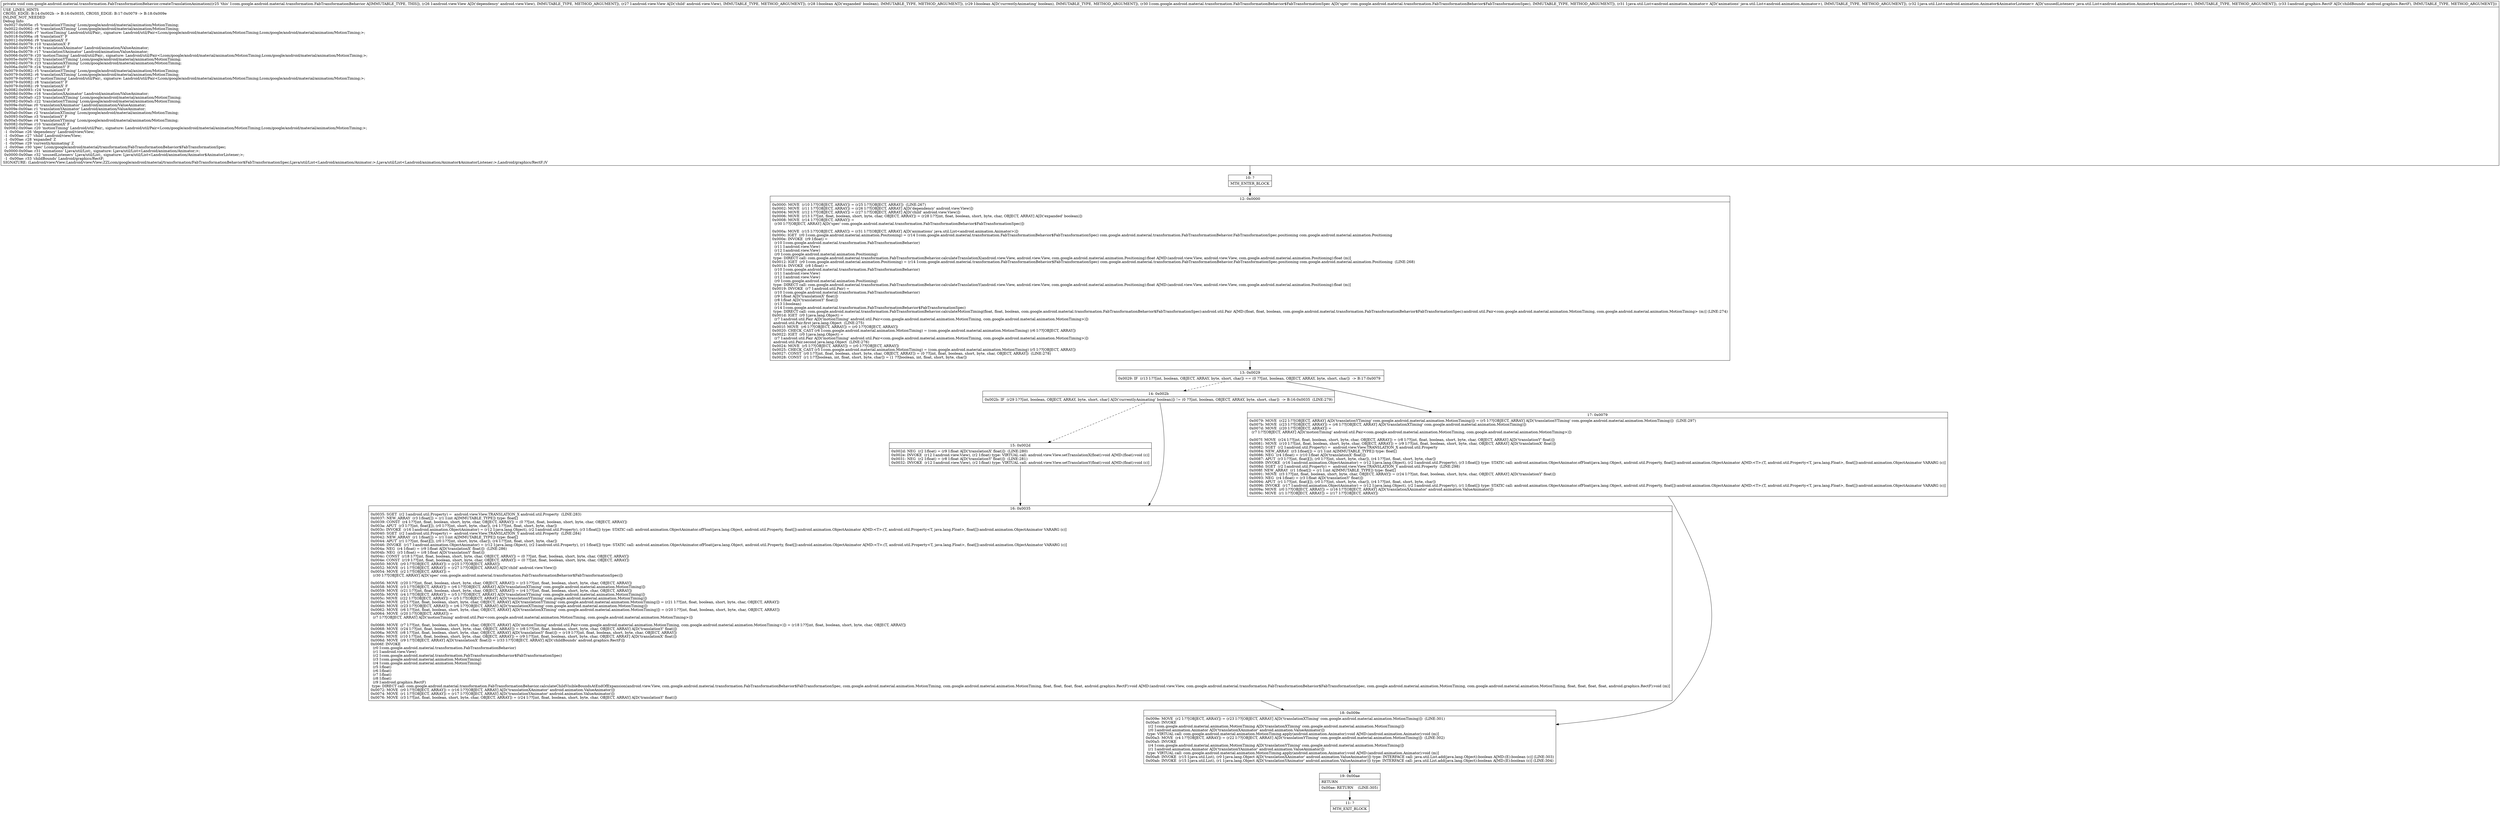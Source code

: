 digraph "CFG forcom.google.android.material.transformation.FabTransformationBehavior.createTranslationAnimation(Landroid\/view\/View;Landroid\/view\/View;ZZLcom\/google\/android\/material\/transformation\/FabTransformationBehavior$FabTransformationSpec;Ljava\/util\/List;Ljava\/util\/List;Landroid\/graphics\/RectF;)V" {
Node_10 [shape=record,label="{10\:\ ?|MTH_ENTER_BLOCK\l}"];
Node_12 [shape=record,label="{12\:\ 0x0000|0x0000: MOVE  (r10 I:??[OBJECT, ARRAY]) = (r25 I:??[OBJECT, ARRAY])  (LINE:267)\l0x0002: MOVE  (r11 I:??[OBJECT, ARRAY]) = (r26 I:??[OBJECT, ARRAY] A[D('dependency' android.view.View)]) \l0x0004: MOVE  (r12 I:??[OBJECT, ARRAY]) = (r27 I:??[OBJECT, ARRAY] A[D('child' android.view.View)]) \l0x0006: MOVE  (r13 I:??[int, float, boolean, short, byte, char, OBJECT, ARRAY]) = (r28 I:??[int, float, boolean, short, byte, char, OBJECT, ARRAY] A[D('expanded' boolean)]) \l0x0008: MOVE  (r14 I:??[OBJECT, ARRAY]) = \l  (r30 I:??[OBJECT, ARRAY] A[D('spec' com.google.android.material.transformation.FabTransformationBehavior$FabTransformationSpec)])\l \l0x000a: MOVE  (r15 I:??[OBJECT, ARRAY]) = (r31 I:??[OBJECT, ARRAY] A[D('animations' java.util.List\<android.animation.Animator\>)]) \l0x000c: IGET  (r0 I:com.google.android.material.animation.Positioning) = (r14 I:com.google.android.material.transformation.FabTransformationBehavior$FabTransformationSpec) com.google.android.material.transformation.FabTransformationBehavior.FabTransformationSpec.positioning com.google.android.material.animation.Positioning \l0x000e: INVOKE  (r9 I:float) = \l  (r10 I:com.google.android.material.transformation.FabTransformationBehavior)\l  (r11 I:android.view.View)\l  (r12 I:android.view.View)\l  (r0 I:com.google.android.material.animation.Positioning)\l type: DIRECT call: com.google.android.material.transformation.FabTransformationBehavior.calculateTranslationX(android.view.View, android.view.View, com.google.android.material.animation.Positioning):float A[MD:(android.view.View, android.view.View, com.google.android.material.animation.Positioning):float (m)]\l0x0012: IGET  (r0 I:com.google.android.material.animation.Positioning) = (r14 I:com.google.android.material.transformation.FabTransformationBehavior$FabTransformationSpec) com.google.android.material.transformation.FabTransformationBehavior.FabTransformationSpec.positioning com.google.android.material.animation.Positioning  (LINE:268)\l0x0014: INVOKE  (r8 I:float) = \l  (r10 I:com.google.android.material.transformation.FabTransformationBehavior)\l  (r11 I:android.view.View)\l  (r12 I:android.view.View)\l  (r0 I:com.google.android.material.animation.Positioning)\l type: DIRECT call: com.google.android.material.transformation.FabTransformationBehavior.calculateTranslationY(android.view.View, android.view.View, com.google.android.material.animation.Positioning):float A[MD:(android.view.View, android.view.View, com.google.android.material.animation.Positioning):float (m)]\l0x0019: INVOKE  (r7 I:android.util.Pair) = \l  (r10 I:com.google.android.material.transformation.FabTransformationBehavior)\l  (r9 I:float A[D('translationX' float)])\l  (r8 I:float A[D('translationY' float)])\l  (r13 I:boolean)\l  (r14 I:com.google.android.material.transformation.FabTransformationBehavior$FabTransformationSpec)\l type: DIRECT call: com.google.android.material.transformation.FabTransformationBehavior.calculateMotionTiming(float, float, boolean, com.google.android.material.transformation.FabTransformationBehavior$FabTransformationSpec):android.util.Pair A[MD:(float, float, boolean, com.google.android.material.transformation.FabTransformationBehavior$FabTransformationSpec):android.util.Pair\<com.google.android.material.animation.MotionTiming, com.google.android.material.animation.MotionTiming\> (m)] (LINE:274)\l0x001d: IGET  (r0 I:java.lang.Object) = \l  (r7 I:android.util.Pair A[D('motionTiming' android.util.Pair\<com.google.android.material.animation.MotionTiming, com.google.android.material.animation.MotionTiming\>)])\l android.util.Pair.first java.lang.Object  (LINE:275)\l0x001f: MOVE  (r6 I:??[OBJECT, ARRAY]) = (r0 I:??[OBJECT, ARRAY]) \l0x0020: CHECK_CAST (r6 I:com.google.android.material.animation.MotionTiming) = (com.google.android.material.animation.MotionTiming) (r6 I:??[OBJECT, ARRAY]) \l0x0022: IGET  (r0 I:java.lang.Object) = \l  (r7 I:android.util.Pair A[D('motionTiming' android.util.Pair\<com.google.android.material.animation.MotionTiming, com.google.android.material.animation.MotionTiming\>)])\l android.util.Pair.second java.lang.Object  (LINE:276)\l0x0024: MOVE  (r5 I:??[OBJECT, ARRAY]) = (r0 I:??[OBJECT, ARRAY]) \l0x0025: CHECK_CAST (r5 I:com.google.android.material.animation.MotionTiming) = (com.google.android.material.animation.MotionTiming) (r5 I:??[OBJECT, ARRAY]) \l0x0027: CONST  (r0 I:??[int, float, boolean, short, byte, char, OBJECT, ARRAY]) = (0 ??[int, float, boolean, short, byte, char, OBJECT, ARRAY])  (LINE:278)\l0x0028: CONST  (r1 I:??[boolean, int, float, short, byte, char]) = (1 ??[boolean, int, float, short, byte, char]) \l}"];
Node_13 [shape=record,label="{13\:\ 0x0029|0x0029: IF  (r13 I:??[int, boolean, OBJECT, ARRAY, byte, short, char]) == (0 ??[int, boolean, OBJECT, ARRAY, byte, short, char])  \-\> B:17:0x0079 \l}"];
Node_14 [shape=record,label="{14\:\ 0x002b|0x002b: IF  (r29 I:??[int, boolean, OBJECT, ARRAY, byte, short, char] A[D('currentlyAnimating' boolean)]) != (0 ??[int, boolean, OBJECT, ARRAY, byte, short, char])  \-\> B:16:0x0035  (LINE:279)\l}"];
Node_15 [shape=record,label="{15\:\ 0x002d|0x002d: NEG  (r2 I:float) = (r9 I:float A[D('translationX' float)])  (LINE:280)\l0x002e: INVOKE  (r12 I:android.view.View), (r2 I:float) type: VIRTUAL call: android.view.View.setTranslationX(float):void A[MD:(float):void (c)]\l0x0031: NEG  (r2 I:float) = (r8 I:float A[D('translationY' float)])  (LINE:281)\l0x0032: INVOKE  (r12 I:android.view.View), (r2 I:float) type: VIRTUAL call: android.view.View.setTranslationY(float):void A[MD:(float):void (c)]\l}"];
Node_16 [shape=record,label="{16\:\ 0x0035|0x0035: SGET  (r2 I:android.util.Property) =  android.view.View.TRANSLATION_X android.util.Property  (LINE:283)\l0x0037: NEW_ARRAY  (r3 I:float[]) = (r1 I:int A[IMMUTABLE_TYPE]) type: float[] \l0x0039: CONST  (r4 I:??[int, float, boolean, short, byte, char, OBJECT, ARRAY]) = (0 ??[int, float, boolean, short, byte, char, OBJECT, ARRAY]) \l0x003a: APUT  (r3 I:??[int, float][]), (r0 I:??[int, short, byte, char]), (r4 I:??[int, float, short, byte, char]) \l0x003c: INVOKE  (r16 I:android.animation.ObjectAnimator) = (r12 I:java.lang.Object), (r2 I:android.util.Property), (r3 I:float[]) type: STATIC call: android.animation.ObjectAnimator.ofFloat(java.lang.Object, android.util.Property, float[]):android.animation.ObjectAnimator A[MD:\<T\>:(T, android.util.Property\<T, java.lang.Float\>, float[]):android.animation.ObjectAnimator VARARG (c)]\l0x0040: SGET  (r2 I:android.util.Property) =  android.view.View.TRANSLATION_Y android.util.Property  (LINE:284)\l0x0042: NEW_ARRAY  (r1 I:float[]) = (r1 I:int A[IMMUTABLE_TYPE]) type: float[] \l0x0044: APUT  (r1 I:??[int, float][]), (r0 I:??[int, short, byte, char]), (r4 I:??[int, float, short, byte, char]) \l0x0046: INVOKE  (r17 I:android.animation.ObjectAnimator) = (r12 I:java.lang.Object), (r2 I:android.util.Property), (r1 I:float[]) type: STATIC call: android.animation.ObjectAnimator.ofFloat(java.lang.Object, android.util.Property, float[]):android.animation.ObjectAnimator A[MD:\<T\>:(T, android.util.Property\<T, java.lang.Float\>, float[]):android.animation.ObjectAnimator VARARG (c)]\l0x004a: NEG  (r4 I:float) = (r9 I:float A[D('translationX' float)])  (LINE:286)\l0x004b: NEG  (r3 I:float) = (r8 I:float A[D('translationY' float)]) \l0x004c: CONST  (r18 I:??[int, float, boolean, short, byte, char, OBJECT, ARRAY]) = (0 ??[int, float, boolean, short, byte, char, OBJECT, ARRAY]) \l0x004e: CONST  (r19 I:??[int, float, boolean, short, byte, char, OBJECT, ARRAY]) = (0 ??[int, float, boolean, short, byte, char, OBJECT, ARRAY]) \l0x0050: MOVE  (r0 I:??[OBJECT, ARRAY]) = (r25 I:??[OBJECT, ARRAY]) \l0x0052: MOVE  (r1 I:??[OBJECT, ARRAY]) = (r27 I:??[OBJECT, ARRAY] A[D('child' android.view.View)]) \l0x0054: MOVE  (r2 I:??[OBJECT, ARRAY]) = \l  (r30 I:??[OBJECT, ARRAY] A[D('spec' com.google.android.material.transformation.FabTransformationBehavior$FabTransformationSpec)])\l \l0x0056: MOVE  (r20 I:??[int, float, boolean, short, byte, char, OBJECT, ARRAY]) = (r3 I:??[int, float, boolean, short, byte, char, OBJECT, ARRAY]) \l0x0058: MOVE  (r3 I:??[OBJECT, ARRAY]) = (r6 I:??[OBJECT, ARRAY] A[D('translationXTiming' com.google.android.material.animation.MotionTiming)]) \l0x0059: MOVE  (r21 I:??[int, float, boolean, short, byte, char, OBJECT, ARRAY]) = (r4 I:??[int, float, boolean, short, byte, char, OBJECT, ARRAY]) \l0x005b: MOVE  (r4 I:??[OBJECT, ARRAY]) = (r5 I:??[OBJECT, ARRAY] A[D('translationYTiming' com.google.android.material.animation.MotionTiming)]) \l0x005c: MOVE  (r22 I:??[OBJECT, ARRAY]) = (r5 I:??[OBJECT, ARRAY] A[D('translationYTiming' com.google.android.material.animation.MotionTiming)]) \l0x005e: MOVE  (r5 I:??[int, float, boolean, short, byte, char, OBJECT, ARRAY] A[D('translationYTiming' com.google.android.material.animation.MotionTiming)]) = (r21 I:??[int, float, boolean, short, byte, char, OBJECT, ARRAY]) \l0x0060: MOVE  (r23 I:??[OBJECT, ARRAY]) = (r6 I:??[OBJECT, ARRAY] A[D('translationXTiming' com.google.android.material.animation.MotionTiming)]) \l0x0062: MOVE  (r6 I:??[int, float, boolean, short, byte, char, OBJECT, ARRAY] A[D('translationXTiming' com.google.android.material.animation.MotionTiming)]) = (r20 I:??[int, float, boolean, short, byte, char, OBJECT, ARRAY]) \l0x0064: MOVE  (r20 I:??[OBJECT, ARRAY]) = \l  (r7 I:??[OBJECT, ARRAY] A[D('motionTiming' android.util.Pair\<com.google.android.material.animation.MotionTiming, com.google.android.material.animation.MotionTiming\>)])\l \l0x0066: MOVE  (r7 I:??[int, float, boolean, short, byte, char, OBJECT, ARRAY] A[D('motionTiming' android.util.Pair\<com.google.android.material.animation.MotionTiming, com.google.android.material.animation.MotionTiming\>)]) = (r18 I:??[int, float, boolean, short, byte, char, OBJECT, ARRAY]) \l0x0068: MOVE  (r24 I:??[int, float, boolean, short, byte, char, OBJECT, ARRAY]) = (r8 I:??[int, float, boolean, short, byte, char, OBJECT, ARRAY] A[D('translationY' float)]) \l0x006a: MOVE  (r8 I:??[int, float, boolean, short, byte, char, OBJECT, ARRAY] A[D('translationY' float)]) = (r19 I:??[int, float, boolean, short, byte, char, OBJECT, ARRAY]) \l0x006c: MOVE  (r10 I:??[int, float, boolean, short, byte, char, OBJECT, ARRAY]) = (r9 I:??[int, float, boolean, short, byte, char, OBJECT, ARRAY] A[D('translationX' float)]) \l0x006d: MOVE  (r9 I:??[OBJECT, ARRAY] A[D('translationX' float)]) = (r33 I:??[OBJECT, ARRAY] A[D('childBounds' android.graphics.RectF)]) \l0x006f: INVOKE  \l  (r0 I:com.google.android.material.transformation.FabTransformationBehavior)\l  (r1 I:android.view.View)\l  (r2 I:com.google.android.material.transformation.FabTransformationBehavior$FabTransformationSpec)\l  (r3 I:com.google.android.material.animation.MotionTiming)\l  (r4 I:com.google.android.material.animation.MotionTiming)\l  (r5 I:float)\l  (r6 I:float)\l  (r7 I:float)\l  (r8 I:float)\l  (r9 I:android.graphics.RectF)\l type: DIRECT call: com.google.android.material.transformation.FabTransformationBehavior.calculateChildVisibleBoundsAtEndOfExpansion(android.view.View, com.google.android.material.transformation.FabTransformationBehavior$FabTransformationSpec, com.google.android.material.animation.MotionTiming, com.google.android.material.animation.MotionTiming, float, float, float, float, android.graphics.RectF):void A[MD:(android.view.View, com.google.android.material.transformation.FabTransformationBehavior$FabTransformationSpec, com.google.android.material.animation.MotionTiming, com.google.android.material.animation.MotionTiming, float, float, float, float, android.graphics.RectF):void (m)]\l0x0072: MOVE  (r0 I:??[OBJECT, ARRAY]) = (r16 I:??[OBJECT, ARRAY] A[D('translationXAnimator' android.animation.ValueAnimator)]) \l0x0074: MOVE  (r1 I:??[OBJECT, ARRAY]) = (r17 I:??[OBJECT, ARRAY] A[D('translationYAnimator' android.animation.ValueAnimator)]) \l0x0076: MOVE  (r3 I:??[int, float, boolean, short, byte, char, OBJECT, ARRAY]) = (r24 I:??[int, float, boolean, short, byte, char, OBJECT, ARRAY] A[D('translationY' float)]) \l}"];
Node_18 [shape=record,label="{18\:\ 0x009e|0x009e: MOVE  (r2 I:??[OBJECT, ARRAY]) = (r23 I:??[OBJECT, ARRAY] A[D('translationXTiming' com.google.android.material.animation.MotionTiming)])  (LINE:301)\l0x00a0: INVOKE  \l  (r2 I:com.google.android.material.animation.MotionTiming A[D('translationXTiming' com.google.android.material.animation.MotionTiming)])\l  (r0 I:android.animation.Animator A[D('translationXAnimator' android.animation.ValueAnimator)])\l type: VIRTUAL call: com.google.android.material.animation.MotionTiming.apply(android.animation.Animator):void A[MD:(android.animation.Animator):void (m)]\l0x00a3: MOVE  (r4 I:??[OBJECT, ARRAY]) = (r22 I:??[OBJECT, ARRAY] A[D('translationYTiming' com.google.android.material.animation.MotionTiming)])  (LINE:302)\l0x00a5: INVOKE  \l  (r4 I:com.google.android.material.animation.MotionTiming A[D('translationYTiming' com.google.android.material.animation.MotionTiming)])\l  (r1 I:android.animation.Animator A[D('translationYAnimator' android.animation.ValueAnimator)])\l type: VIRTUAL call: com.google.android.material.animation.MotionTiming.apply(android.animation.Animator):void A[MD:(android.animation.Animator):void (m)]\l0x00a8: INVOKE  (r15 I:java.util.List), (r0 I:java.lang.Object A[D('translationXAnimator' android.animation.ValueAnimator)]) type: INTERFACE call: java.util.List.add(java.lang.Object):boolean A[MD:(E):boolean (c)] (LINE:303)\l0x00ab: INVOKE  (r15 I:java.util.List), (r1 I:java.lang.Object A[D('translationYAnimator' android.animation.ValueAnimator)]) type: INTERFACE call: java.util.List.add(java.lang.Object):boolean A[MD:(E):boolean (c)] (LINE:304)\l}"];
Node_19 [shape=record,label="{19\:\ 0x00ae|RETURN\l|0x00ae: RETURN    (LINE:305)\l}"];
Node_11 [shape=record,label="{11\:\ ?|MTH_EXIT_BLOCK\l}"];
Node_17 [shape=record,label="{17\:\ 0x0079|0x0079: MOVE  (r22 I:??[OBJECT, ARRAY] A[D('translationYTiming' com.google.android.material.animation.MotionTiming)]) = (r5 I:??[OBJECT, ARRAY] A[D('translationYTiming' com.google.android.material.animation.MotionTiming)])  (LINE:297)\l0x007b: MOVE  (r23 I:??[OBJECT, ARRAY]) = (r6 I:??[OBJECT, ARRAY] A[D('translationXTiming' com.google.android.material.animation.MotionTiming)]) \l0x007d: MOVE  (r20 I:??[OBJECT, ARRAY]) = \l  (r7 I:??[OBJECT, ARRAY] A[D('motionTiming' android.util.Pair\<com.google.android.material.animation.MotionTiming, com.google.android.material.animation.MotionTiming\>)])\l \l0x007f: MOVE  (r24 I:??[int, float, boolean, short, byte, char, OBJECT, ARRAY]) = (r8 I:??[int, float, boolean, short, byte, char, OBJECT, ARRAY] A[D('translationY' float)]) \l0x0081: MOVE  (r10 I:??[int, float, boolean, short, byte, char, OBJECT, ARRAY]) = (r9 I:??[int, float, boolean, short, byte, char, OBJECT, ARRAY] A[D('translationX' float)]) \l0x0082: SGET  (r2 I:android.util.Property) =  android.view.View.TRANSLATION_X android.util.Property \l0x0084: NEW_ARRAY  (r3 I:float[]) = (r1 I:int A[IMMUTABLE_TYPE]) type: float[] \l0x0086: NEG  (r4 I:float) = (r10 I:float A[D('translationX' float)]) \l0x0087: APUT  (r3 I:??[int, float][]), (r0 I:??[int, short, byte, char]), (r4 I:??[int, float, short, byte, char]) \l0x0089: INVOKE  (r16 I:android.animation.ObjectAnimator) = (r12 I:java.lang.Object), (r2 I:android.util.Property), (r3 I:float[]) type: STATIC call: android.animation.ObjectAnimator.ofFloat(java.lang.Object, android.util.Property, float[]):android.animation.ObjectAnimator A[MD:\<T\>:(T, android.util.Property\<T, java.lang.Float\>, float[]):android.animation.ObjectAnimator VARARG (c)]\l0x008d: SGET  (r2 I:android.util.Property) =  android.view.View.TRANSLATION_Y android.util.Property  (LINE:298)\l0x008f: NEW_ARRAY  (r1 I:float[]) = (r1 I:int A[IMMUTABLE_TYPE]) type: float[] \l0x0091: MOVE  (r3 I:??[int, float, boolean, short, byte, char, OBJECT, ARRAY]) = (r24 I:??[int, float, boolean, short, byte, char, OBJECT, ARRAY] A[D('translationY' float)]) \l0x0093: NEG  (r4 I:float) = (r3 I:float A[D('translationY' float)]) \l0x0094: APUT  (r1 I:??[int, float][]), (r0 I:??[int, short, byte, char]), (r4 I:??[int, float, short, byte, char]) \l0x0096: INVOKE  (r17 I:android.animation.ObjectAnimator) = (r12 I:java.lang.Object), (r2 I:android.util.Property), (r1 I:float[]) type: STATIC call: android.animation.ObjectAnimator.ofFloat(java.lang.Object, android.util.Property, float[]):android.animation.ObjectAnimator A[MD:\<T\>:(T, android.util.Property\<T, java.lang.Float\>, float[]):android.animation.ObjectAnimator VARARG (c)]\l0x009a: MOVE  (r0 I:??[OBJECT, ARRAY]) = (r16 I:??[OBJECT, ARRAY] A[D('translationXAnimator' android.animation.ValueAnimator)]) \l0x009c: MOVE  (r1 I:??[OBJECT, ARRAY]) = (r17 I:??[OBJECT, ARRAY]) \l}"];
MethodNode[shape=record,label="{private void com.google.android.material.transformation.FabTransformationBehavior.createTranslationAnimation((r25 'this' I:com.google.android.material.transformation.FabTransformationBehavior A[IMMUTABLE_TYPE, THIS]), (r26 I:android.view.View A[D('dependency' android.view.View), IMMUTABLE_TYPE, METHOD_ARGUMENT]), (r27 I:android.view.View A[D('child' android.view.View), IMMUTABLE_TYPE, METHOD_ARGUMENT]), (r28 I:boolean A[D('expanded' boolean), IMMUTABLE_TYPE, METHOD_ARGUMENT]), (r29 I:boolean A[D('currentlyAnimating' boolean), IMMUTABLE_TYPE, METHOD_ARGUMENT]), (r30 I:com.google.android.material.transformation.FabTransformationBehavior$FabTransformationSpec A[D('spec' com.google.android.material.transformation.FabTransformationBehavior$FabTransformationSpec), IMMUTABLE_TYPE, METHOD_ARGUMENT]), (r31 I:java.util.List\<android.animation.Animator\> A[D('animations' java.util.List\<android.animation.Animator\>), IMMUTABLE_TYPE, METHOD_ARGUMENT]), (r32 I:java.util.List\<android.animation.Animator$AnimatorListener\> A[D('unusedListeners' java.util.List\<android.animation.Animator$AnimatorListener\>), IMMUTABLE_TYPE, METHOD_ARGUMENT]), (r33 I:android.graphics.RectF A[D('childBounds' android.graphics.RectF), IMMUTABLE_TYPE, METHOD_ARGUMENT]))  | USE_LINES_HINTS\lCROSS_EDGE: B:14:0x002b \-\> B:16:0x0035, CROSS_EDGE: B:17:0x0079 \-\> B:18:0x009e\lINLINE_NOT_NEEDED\lDebug Info:\l  0x0027\-0x005e: r5 'translationYTiming' Lcom\/google\/android\/material\/animation\/MotionTiming;\l  0x0022\-0x0062: r6 'translationXTiming' Lcom\/google\/android\/material\/animation\/MotionTiming;\l  0x001d\-0x0066: r7 'motionTiming' Landroid\/util\/Pair;, signature: Landroid\/util\/Pair\<Lcom\/google\/android\/material\/animation\/MotionTiming;Lcom\/google\/android\/material\/animation\/MotionTiming;\>;\l  0x0018\-0x006a: r8 'translationY' F\l  0x0012\-0x006d: r9 'translationX' F\l  0x006d\-0x0079: r10 'translationX' F\l  0x0040\-0x0079: r16 'translationXAnimator' Landroid\/animation\/ValueAnimator;\l  0x004a\-0x0079: r17 'translationYAnimator' Landroid\/animation\/ValueAnimator;\l  0x0066\-0x0079: r20 'motionTiming' Landroid\/util\/Pair;, signature: Landroid\/util\/Pair\<Lcom\/google\/android\/material\/animation\/MotionTiming;Lcom\/google\/android\/material\/animation\/MotionTiming;\>;\l  0x005e\-0x0079: r22 'translationYTiming' Lcom\/google\/android\/material\/animation\/MotionTiming;\l  0x0062\-0x0079: r23 'translationXTiming' Lcom\/google\/android\/material\/animation\/MotionTiming;\l  0x006a\-0x0079: r24 'translationY' F\l  0x0079\-0x0082: r5 'translationYTiming' Lcom\/google\/android\/material\/animation\/MotionTiming;\l  0x0079\-0x0082: r6 'translationXTiming' Lcom\/google\/android\/material\/animation\/MotionTiming;\l  0x0079\-0x0082: r7 'motionTiming' Landroid\/util\/Pair;, signature: Landroid\/util\/Pair\<Lcom\/google\/android\/material\/animation\/MotionTiming;Lcom\/google\/android\/material\/animation\/MotionTiming;\>;\l  0x0079\-0x0082: r8 'translationY' F\l  0x0079\-0x0082: r9 'translationX' F\l  0x0082\-0x0093: r24 'translationY' F\l  0x008d\-0x009e: r16 'translationXAnimator' Landroid\/animation\/ValueAnimator;\l  0x0082\-0x00a0: r23 'translationXTiming' Lcom\/google\/android\/material\/animation\/MotionTiming;\l  0x0082\-0x00a5: r22 'translationYTiming' Lcom\/google\/android\/material\/animation\/MotionTiming;\l  0x009e\-0x00ae: r0 'translationXAnimator' Landroid\/animation\/ValueAnimator;\l  0x009e\-0x00ae: r1 'translationYAnimator' Landroid\/animation\/ValueAnimator;\l  0x00a0\-0x00ae: r2 'translationXTiming' Lcom\/google\/android\/material\/animation\/MotionTiming;\l  0x0093\-0x00ae: r3 'translationY' F\l  0x00a5\-0x00ae: r4 'translationYTiming' Lcom\/google\/android\/material\/animation\/MotionTiming;\l  0x0082\-0x00ae: r10 'translationX' F\l  0x0082\-0x00ae: r20 'motionTiming' Landroid\/util\/Pair;, signature: Landroid\/util\/Pair\<Lcom\/google\/android\/material\/animation\/MotionTiming;Lcom\/google\/android\/material\/animation\/MotionTiming;\>;\l  \-1 \-0x00ae: r26 'dependency' Landroid\/view\/View;\l  \-1 \-0x00ae: r27 'child' Landroid\/view\/View;\l  \-1 \-0x00ae: r28 'expanded' Z\l  \-1 \-0x00ae: r29 'currentlyAnimating' Z\l  \-1 \-0x00ae: r30 'spec' Lcom\/google\/android\/material\/transformation\/FabTransformationBehavior$FabTransformationSpec;\l  0x0000\-0x00ae: r31 'animations' Ljava\/util\/List;, signature: Ljava\/util\/List\<Landroid\/animation\/Animator;\>;\l  0x0000\-0x00ae: r32 'unusedListeners' Ljava\/util\/List;, signature: Ljava\/util\/List\<Landroid\/animation\/Animator$AnimatorListener;\>;\l  \-1 \-0x00ae: r33 'childBounds' Landroid\/graphics\/RectF;\lSIGNATURE: (Landroid\/view\/View;Landroid\/view\/View;ZZLcom\/google\/android\/material\/transformation\/FabTransformationBehavior$FabTransformationSpec;Ljava\/util\/List\<Landroid\/animation\/Animator;\>;Ljava\/util\/List\<Landroid\/animation\/Animator$AnimatorListener;\>;Landroid\/graphics\/RectF;)V\l}"];
MethodNode -> Node_10;Node_10 -> Node_12;
Node_12 -> Node_13;
Node_13 -> Node_14[style=dashed];
Node_13 -> Node_17;
Node_14 -> Node_15[style=dashed];
Node_14 -> Node_16;
Node_15 -> Node_16;
Node_16 -> Node_18;
Node_18 -> Node_19;
Node_19 -> Node_11;
Node_17 -> Node_18;
}

